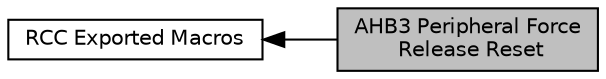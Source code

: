 digraph "AHB3 Peripheral Force Release Reset"
{
  edge [fontname="Helvetica",fontsize="10",labelfontname="Helvetica",labelfontsize="10"];
  node [fontname="Helvetica",fontsize="10",shape=box];
  rankdir=LR;
  Node1 [label="AHB3 Peripheral Force\l Release Reset",height=0.2,width=0.4,color="black", fillcolor="grey75", style="filled", fontcolor="black",tooltip="Force or release AHB3 peripheral reset."];
  Node2 [label="RCC Exported Macros",height=0.2,width=0.4,color="black", fillcolor="white", style="filled",URL="$group__RCC__Exported__Macros.html",tooltip=" "];
  Node2->Node1 [shape=plaintext, dir="back", style="solid"];
}
